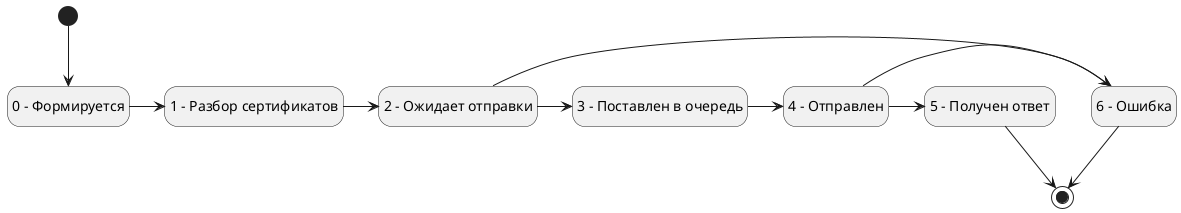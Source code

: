 @startuml
hide empty description

state "0 – Формируется" as State0
state "1 – Разбор сертификатов" as State1
state "2 - Ожидает отправки" as State2
state "3 - Поставлен в очередь" as State3
state "4 - Отправлен" as State4
state "5 - Получен ответ" as State5
state "6 - Ошибка" as State6

[*] --> State0
State0 -> State1
State1 -> State2
State2 -> State3
State3 -> State4
State2 -> State6
State4 -> State5
State4 -> State6
State5 --> [*]
State6 --> [*]

@enduml
